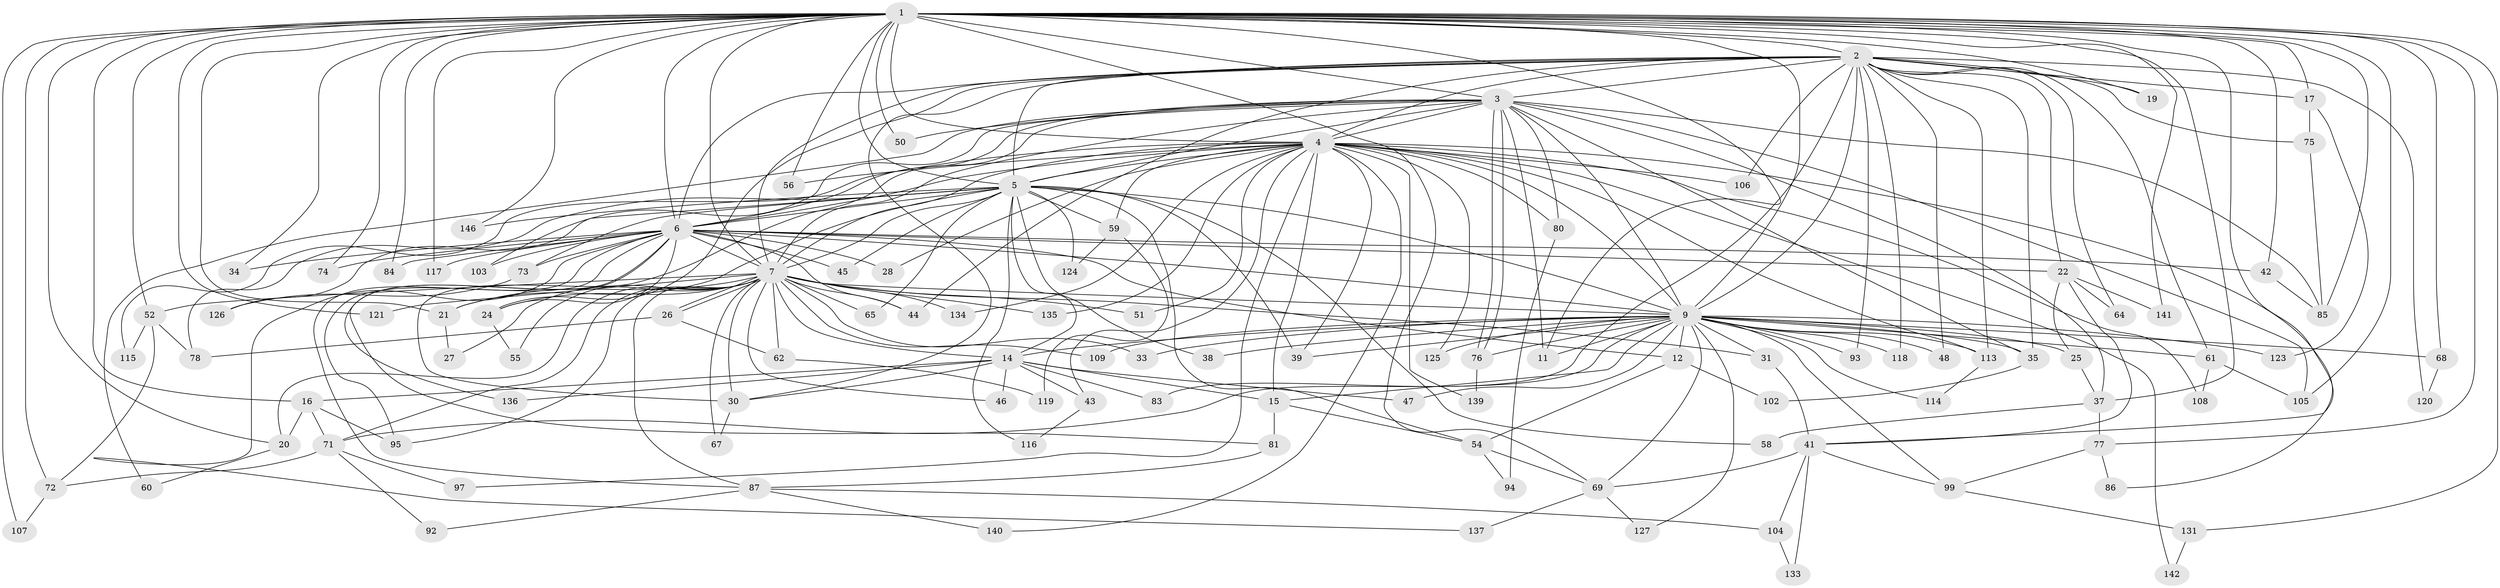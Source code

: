// Generated by graph-tools (version 1.1) at 2025/23/03/03/25 07:23:46]
// undirected, 109 vertices, 257 edges
graph export_dot {
graph [start="1"]
  node [color=gray90,style=filled];
  1 [super="+8"];
  2 [super="+110"];
  3 [super="+40"];
  4 [super="+66"];
  5 [super="+18"];
  6 [super="+13"];
  7 [super="+29"];
  9 [super="+10"];
  11 [super="+130"];
  12 [super="+112"];
  14 [super="+32"];
  15 [super="+53"];
  16 [super="+88"];
  17;
  19;
  20 [super="+23"];
  21 [super="+122"];
  22 [super="+36"];
  24 [super="+57"];
  25;
  26;
  27;
  28;
  30 [super="+63"];
  31;
  33;
  34;
  35 [super="+79"];
  37 [super="+49"];
  38;
  39;
  41 [super="+70"];
  42 [super="+143"];
  43;
  44 [super="+98"];
  45;
  46;
  47;
  48;
  50;
  51;
  52;
  54 [super="+82"];
  55;
  56;
  58;
  59;
  60;
  61 [super="+132"];
  62;
  64;
  65;
  67;
  68 [super="+89"];
  69 [super="+96"];
  71;
  72 [super="+90"];
  73;
  74;
  75 [super="+144"];
  76 [super="+138"];
  77;
  78 [super="+100"];
  80;
  81;
  83;
  84;
  85 [super="+101"];
  86;
  87 [super="+91"];
  92;
  93;
  94 [super="+129"];
  95 [super="+111"];
  97;
  99 [super="+145"];
  102;
  103;
  104;
  105;
  106;
  107;
  108;
  109;
  113 [super="+128"];
  114;
  115;
  116;
  117;
  118;
  119;
  120;
  121;
  123;
  124;
  125;
  126;
  127;
  131;
  133;
  134;
  135;
  136;
  137;
  139;
  140;
  141;
  142;
  146;
  1 -- 2 [weight=2];
  1 -- 3 [weight=2];
  1 -- 4 [weight=2];
  1 -- 5 [weight=2];
  1 -- 6 [weight=2];
  1 -- 7 [weight=2];
  1 -- 9 [weight=4];
  1 -- 19;
  1 -- 20;
  1 -- 21;
  1 -- 42;
  1 -- 50;
  1 -- 69;
  1 -- 77;
  1 -- 107;
  1 -- 117;
  1 -- 131;
  1 -- 146;
  1 -- 68 [weight=2];
  1 -- 72;
  1 -- 11;
  1 -- 74;
  1 -- 141;
  1 -- 16;
  1 -- 17;
  1 -- 84;
  1 -- 85;
  1 -- 34;
  1 -- 41;
  1 -- 105;
  1 -- 52;
  1 -- 56;
  1 -- 121;
  1 -- 37;
  2 -- 3;
  2 -- 4;
  2 -- 5;
  2 -- 6;
  2 -- 7;
  2 -- 9 [weight=2];
  2 -- 17;
  2 -- 19;
  2 -- 22 [weight=2];
  2 -- 30;
  2 -- 35;
  2 -- 44;
  2 -- 48;
  2 -- 61;
  2 -- 64;
  2 -- 75 [weight=2];
  2 -- 83;
  2 -- 93;
  2 -- 106;
  2 -- 113;
  2 -- 118;
  2 -- 120;
  2 -- 24;
  3 -- 4;
  3 -- 5;
  3 -- 6;
  3 -- 7;
  3 -- 9 [weight=2];
  3 -- 11;
  3 -- 35;
  3 -- 37;
  3 -- 50;
  3 -- 60;
  3 -- 76;
  3 -- 76;
  3 -- 80;
  3 -- 103;
  3 -- 105;
  3 -- 30;
  3 -- 85;
  4 -- 5 [weight=2];
  4 -- 6;
  4 -- 7;
  4 -- 9 [weight=2];
  4 -- 15;
  4 -- 28;
  4 -- 43;
  4 -- 51;
  4 -- 56;
  4 -- 59;
  4 -- 80;
  4 -- 97;
  4 -- 106;
  4 -- 108;
  4 -- 115;
  4 -- 125;
  4 -- 134;
  4 -- 135;
  4 -- 139;
  4 -- 140;
  4 -- 86;
  4 -- 142;
  4 -- 39;
  4 -- 113;
  5 -- 6;
  5 -- 7;
  5 -- 9 [weight=2];
  5 -- 14;
  5 -- 38;
  5 -- 45;
  5 -- 54;
  5 -- 58;
  5 -- 59;
  5 -- 73;
  5 -- 78;
  5 -- 116;
  5 -- 124;
  5 -- 126;
  5 -- 146;
  5 -- 65;
  5 -- 39;
  5 -- 21;
  6 -- 7;
  6 -- 9 [weight=3];
  6 -- 12;
  6 -- 22 [weight=2];
  6 -- 24;
  6 -- 28;
  6 -- 34;
  6 -- 42;
  6 -- 45;
  6 -- 73;
  6 -- 74;
  6 -- 81;
  6 -- 84;
  6 -- 95;
  6 -- 103;
  6 -- 117;
  6 -- 136;
  6 -- 137;
  6 -- 87;
  6 -- 44;
  7 -- 9 [weight=2];
  7 -- 14;
  7 -- 21;
  7 -- 24;
  7 -- 26;
  7 -- 26;
  7 -- 27;
  7 -- 30;
  7 -- 31;
  7 -- 33;
  7 -- 46;
  7 -- 52;
  7 -- 62;
  7 -- 65;
  7 -- 67;
  7 -- 87;
  7 -- 95;
  7 -- 109;
  7 -- 121;
  7 -- 134;
  7 -- 135;
  7 -- 51;
  7 -- 55;
  7 -- 71;
  7 -- 44;
  7 -- 20;
  9 -- 12;
  9 -- 25;
  9 -- 31;
  9 -- 33;
  9 -- 39;
  9 -- 47;
  9 -- 48;
  9 -- 61;
  9 -- 68;
  9 -- 93;
  9 -- 99;
  9 -- 109;
  9 -- 113;
  9 -- 114;
  9 -- 118;
  9 -- 123;
  9 -- 125;
  9 -- 69;
  9 -- 38;
  9 -- 71;
  9 -- 127;
  9 -- 76;
  9 -- 14;
  9 -- 15;
  9 -- 35;
  9 -- 11;
  12 -- 102;
  12 -- 54;
  14 -- 15;
  14 -- 16;
  14 -- 43;
  14 -- 46;
  14 -- 83;
  14 -- 136;
  14 -- 47;
  14 -- 30;
  15 -- 81;
  15 -- 54;
  16 -- 20;
  16 -- 71;
  16 -- 95;
  17 -- 75;
  17 -- 123;
  20 -- 60;
  21 -- 27;
  22 -- 25;
  22 -- 141;
  22 -- 64;
  22 -- 41;
  24 -- 55;
  25 -- 37;
  26 -- 62;
  26 -- 78;
  30 -- 67;
  31 -- 41;
  35 -- 102;
  37 -- 77;
  37 -- 58;
  41 -- 99;
  41 -- 104;
  41 -- 133;
  41 -- 69;
  42 -- 85;
  43 -- 116;
  52 -- 115;
  52 -- 72;
  52 -- 78;
  54 -- 94;
  54 -- 69;
  59 -- 119;
  59 -- 124;
  61 -- 108;
  61 -- 105;
  62 -- 119;
  68 -- 120;
  69 -- 127;
  69 -- 137;
  71 -- 72;
  71 -- 92;
  71 -- 97;
  72 -- 107;
  73 -- 126;
  75 -- 85;
  76 -- 139;
  77 -- 86;
  77 -- 99;
  80 -- 94 [weight=2];
  81 -- 87;
  87 -- 92;
  87 -- 104;
  87 -- 140;
  99 -- 131;
  104 -- 133;
  113 -- 114;
  131 -- 142;
}
